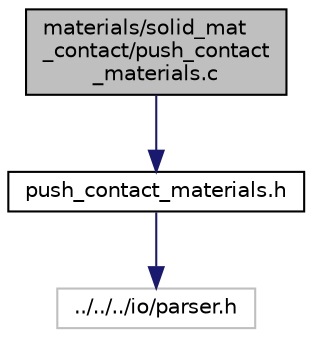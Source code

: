 digraph "materials/solid_mat_contact/push_contact_materials.c"
{
 // LATEX_PDF_SIZE
  edge [fontname="Helvetica",fontsize="10",labelfontname="Helvetica",labelfontsize="10"];
  node [fontname="Helvetica",fontsize="10",shape=record];
  Node1 [label="materials/solid_mat\l_contact/push_contact\l_materials.c",height=0.2,width=0.4,color="black", fillcolor="grey75", style="filled", fontcolor="black",tooltip=" "];
  Node1 -> Node2 [color="midnightblue",fontsize="10",style="solid"];
  Node2 [label="push_contact_materials.h",height=0.2,width=0.4,color="black", fillcolor="white", style="filled",URL="$push__contact__materials_8h.html",tooltip=" "];
  Node2 -> Node3 [color="midnightblue",fontsize="10",style="solid"];
  Node3 [label="../../../io/parser.h",height=0.2,width=0.4,color="grey75", fillcolor="white", style="filled",tooltip=" "];
}
